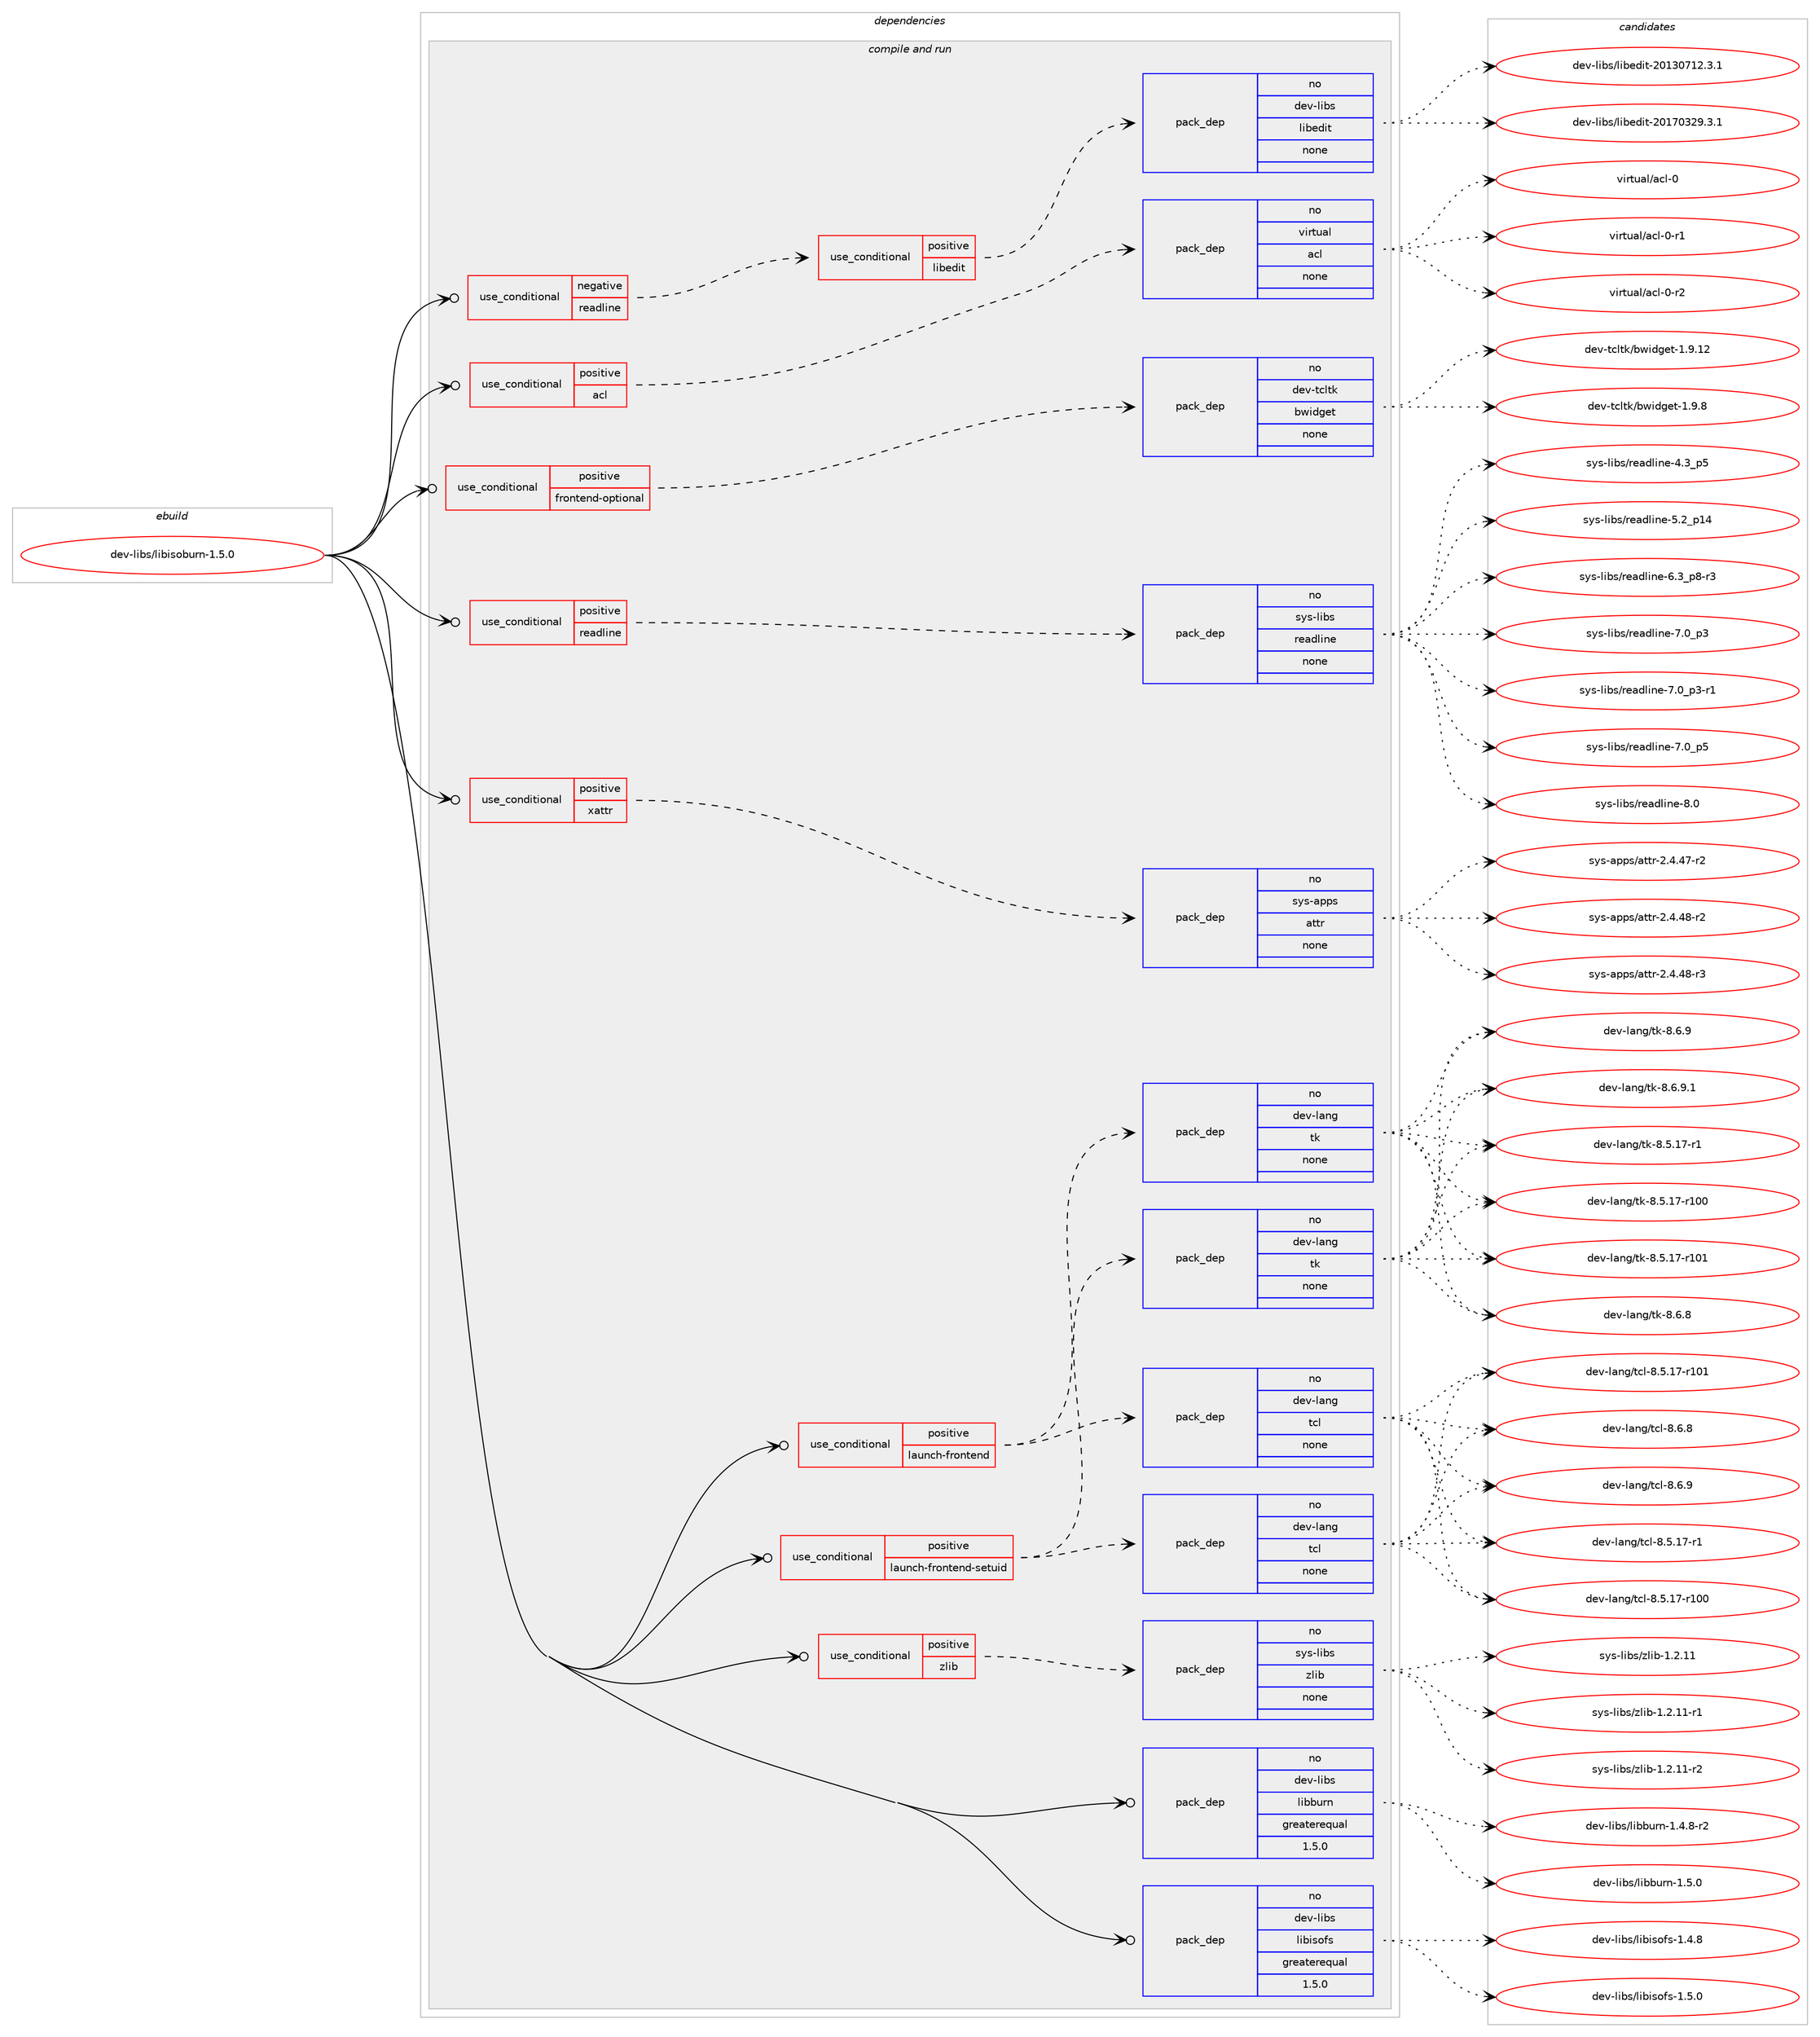 digraph prolog {

# *************
# Graph options
# *************

newrank=true;
concentrate=true;
compound=true;
graph [rankdir=LR,fontname=Helvetica,fontsize=10,ranksep=1.5];#, ranksep=2.5, nodesep=0.2];
edge  [arrowhead=vee];
node  [fontname=Helvetica,fontsize=10];

# **********
# The ebuild
# **********

subgraph cluster_leftcol {
color=gray;
rank=same;
label=<<i>ebuild</i>>;
id [label="dev-libs/libisoburn-1.5.0", color=red, width=4, href="../dev-libs/libisoburn-1.5.0.svg"];
}

# ****************
# The dependencies
# ****************

subgraph cluster_midcol {
color=gray;
label=<<i>dependencies</i>>;
subgraph cluster_compile {
fillcolor="#eeeeee";
style=filled;
label=<<i>compile</i>>;
}
subgraph cluster_compileandrun {
fillcolor="#eeeeee";
style=filled;
label=<<i>compile and run</i>>;
subgraph cond366100 {
dependency1368565 [label=<<TABLE BORDER="0" CELLBORDER="1" CELLSPACING="0" CELLPADDING="4"><TR><TD ROWSPAN="3" CELLPADDING="10">use_conditional</TD></TR><TR><TD>negative</TD></TR><TR><TD>readline</TD></TR></TABLE>>, shape=none, color=red];
subgraph cond366101 {
dependency1368566 [label=<<TABLE BORDER="0" CELLBORDER="1" CELLSPACING="0" CELLPADDING="4"><TR><TD ROWSPAN="3" CELLPADDING="10">use_conditional</TD></TR><TR><TD>positive</TD></TR><TR><TD>libedit</TD></TR></TABLE>>, shape=none, color=red];
subgraph pack979618 {
dependency1368567 [label=<<TABLE BORDER="0" CELLBORDER="1" CELLSPACING="0" CELLPADDING="4" WIDTH="220"><TR><TD ROWSPAN="6" CELLPADDING="30">pack_dep</TD></TR><TR><TD WIDTH="110">no</TD></TR><TR><TD>dev-libs</TD></TR><TR><TD>libedit</TD></TR><TR><TD>none</TD></TR><TR><TD></TD></TR></TABLE>>, shape=none, color=blue];
}
dependency1368566:e -> dependency1368567:w [weight=20,style="dashed",arrowhead="vee"];
}
dependency1368565:e -> dependency1368566:w [weight=20,style="dashed",arrowhead="vee"];
}
id:e -> dependency1368565:w [weight=20,style="solid",arrowhead="odotvee"];
subgraph cond366102 {
dependency1368568 [label=<<TABLE BORDER="0" CELLBORDER="1" CELLSPACING="0" CELLPADDING="4"><TR><TD ROWSPAN="3" CELLPADDING="10">use_conditional</TD></TR><TR><TD>positive</TD></TR><TR><TD>acl</TD></TR></TABLE>>, shape=none, color=red];
subgraph pack979619 {
dependency1368569 [label=<<TABLE BORDER="0" CELLBORDER="1" CELLSPACING="0" CELLPADDING="4" WIDTH="220"><TR><TD ROWSPAN="6" CELLPADDING="30">pack_dep</TD></TR><TR><TD WIDTH="110">no</TD></TR><TR><TD>virtual</TD></TR><TR><TD>acl</TD></TR><TR><TD>none</TD></TR><TR><TD></TD></TR></TABLE>>, shape=none, color=blue];
}
dependency1368568:e -> dependency1368569:w [weight=20,style="dashed",arrowhead="vee"];
}
id:e -> dependency1368568:w [weight=20,style="solid",arrowhead="odotvee"];
subgraph cond366103 {
dependency1368570 [label=<<TABLE BORDER="0" CELLBORDER="1" CELLSPACING="0" CELLPADDING="4"><TR><TD ROWSPAN="3" CELLPADDING="10">use_conditional</TD></TR><TR><TD>positive</TD></TR><TR><TD>frontend-optional</TD></TR></TABLE>>, shape=none, color=red];
subgraph pack979620 {
dependency1368571 [label=<<TABLE BORDER="0" CELLBORDER="1" CELLSPACING="0" CELLPADDING="4" WIDTH="220"><TR><TD ROWSPAN="6" CELLPADDING="30">pack_dep</TD></TR><TR><TD WIDTH="110">no</TD></TR><TR><TD>dev-tcltk</TD></TR><TR><TD>bwidget</TD></TR><TR><TD>none</TD></TR><TR><TD></TD></TR></TABLE>>, shape=none, color=blue];
}
dependency1368570:e -> dependency1368571:w [weight=20,style="dashed",arrowhead="vee"];
}
id:e -> dependency1368570:w [weight=20,style="solid",arrowhead="odotvee"];
subgraph cond366104 {
dependency1368572 [label=<<TABLE BORDER="0" CELLBORDER="1" CELLSPACING="0" CELLPADDING="4"><TR><TD ROWSPAN="3" CELLPADDING="10">use_conditional</TD></TR><TR><TD>positive</TD></TR><TR><TD>launch-frontend</TD></TR></TABLE>>, shape=none, color=red];
subgraph pack979621 {
dependency1368573 [label=<<TABLE BORDER="0" CELLBORDER="1" CELLSPACING="0" CELLPADDING="4" WIDTH="220"><TR><TD ROWSPAN="6" CELLPADDING="30">pack_dep</TD></TR><TR><TD WIDTH="110">no</TD></TR><TR><TD>dev-lang</TD></TR><TR><TD>tcl</TD></TR><TR><TD>none</TD></TR><TR><TD></TD></TR></TABLE>>, shape=none, color=blue];
}
dependency1368572:e -> dependency1368573:w [weight=20,style="dashed",arrowhead="vee"];
subgraph pack979622 {
dependency1368574 [label=<<TABLE BORDER="0" CELLBORDER="1" CELLSPACING="0" CELLPADDING="4" WIDTH="220"><TR><TD ROWSPAN="6" CELLPADDING="30">pack_dep</TD></TR><TR><TD WIDTH="110">no</TD></TR><TR><TD>dev-lang</TD></TR><TR><TD>tk</TD></TR><TR><TD>none</TD></TR><TR><TD></TD></TR></TABLE>>, shape=none, color=blue];
}
dependency1368572:e -> dependency1368574:w [weight=20,style="dashed",arrowhead="vee"];
}
id:e -> dependency1368572:w [weight=20,style="solid",arrowhead="odotvee"];
subgraph cond366105 {
dependency1368575 [label=<<TABLE BORDER="0" CELLBORDER="1" CELLSPACING="0" CELLPADDING="4"><TR><TD ROWSPAN="3" CELLPADDING="10">use_conditional</TD></TR><TR><TD>positive</TD></TR><TR><TD>launch-frontend-setuid</TD></TR></TABLE>>, shape=none, color=red];
subgraph pack979623 {
dependency1368576 [label=<<TABLE BORDER="0" CELLBORDER="1" CELLSPACING="0" CELLPADDING="4" WIDTH="220"><TR><TD ROWSPAN="6" CELLPADDING="30">pack_dep</TD></TR><TR><TD WIDTH="110">no</TD></TR><TR><TD>dev-lang</TD></TR><TR><TD>tcl</TD></TR><TR><TD>none</TD></TR><TR><TD></TD></TR></TABLE>>, shape=none, color=blue];
}
dependency1368575:e -> dependency1368576:w [weight=20,style="dashed",arrowhead="vee"];
subgraph pack979624 {
dependency1368577 [label=<<TABLE BORDER="0" CELLBORDER="1" CELLSPACING="0" CELLPADDING="4" WIDTH="220"><TR><TD ROWSPAN="6" CELLPADDING="30">pack_dep</TD></TR><TR><TD WIDTH="110">no</TD></TR><TR><TD>dev-lang</TD></TR><TR><TD>tk</TD></TR><TR><TD>none</TD></TR><TR><TD></TD></TR></TABLE>>, shape=none, color=blue];
}
dependency1368575:e -> dependency1368577:w [weight=20,style="dashed",arrowhead="vee"];
}
id:e -> dependency1368575:w [weight=20,style="solid",arrowhead="odotvee"];
subgraph cond366106 {
dependency1368578 [label=<<TABLE BORDER="0" CELLBORDER="1" CELLSPACING="0" CELLPADDING="4"><TR><TD ROWSPAN="3" CELLPADDING="10">use_conditional</TD></TR><TR><TD>positive</TD></TR><TR><TD>readline</TD></TR></TABLE>>, shape=none, color=red];
subgraph pack979625 {
dependency1368579 [label=<<TABLE BORDER="0" CELLBORDER="1" CELLSPACING="0" CELLPADDING="4" WIDTH="220"><TR><TD ROWSPAN="6" CELLPADDING="30">pack_dep</TD></TR><TR><TD WIDTH="110">no</TD></TR><TR><TD>sys-libs</TD></TR><TR><TD>readline</TD></TR><TR><TD>none</TD></TR><TR><TD></TD></TR></TABLE>>, shape=none, color=blue];
}
dependency1368578:e -> dependency1368579:w [weight=20,style="dashed",arrowhead="vee"];
}
id:e -> dependency1368578:w [weight=20,style="solid",arrowhead="odotvee"];
subgraph cond366107 {
dependency1368580 [label=<<TABLE BORDER="0" CELLBORDER="1" CELLSPACING="0" CELLPADDING="4"><TR><TD ROWSPAN="3" CELLPADDING="10">use_conditional</TD></TR><TR><TD>positive</TD></TR><TR><TD>xattr</TD></TR></TABLE>>, shape=none, color=red];
subgraph pack979626 {
dependency1368581 [label=<<TABLE BORDER="0" CELLBORDER="1" CELLSPACING="0" CELLPADDING="4" WIDTH="220"><TR><TD ROWSPAN="6" CELLPADDING="30">pack_dep</TD></TR><TR><TD WIDTH="110">no</TD></TR><TR><TD>sys-apps</TD></TR><TR><TD>attr</TD></TR><TR><TD>none</TD></TR><TR><TD></TD></TR></TABLE>>, shape=none, color=blue];
}
dependency1368580:e -> dependency1368581:w [weight=20,style="dashed",arrowhead="vee"];
}
id:e -> dependency1368580:w [weight=20,style="solid",arrowhead="odotvee"];
subgraph cond366108 {
dependency1368582 [label=<<TABLE BORDER="0" CELLBORDER="1" CELLSPACING="0" CELLPADDING="4"><TR><TD ROWSPAN="3" CELLPADDING="10">use_conditional</TD></TR><TR><TD>positive</TD></TR><TR><TD>zlib</TD></TR></TABLE>>, shape=none, color=red];
subgraph pack979627 {
dependency1368583 [label=<<TABLE BORDER="0" CELLBORDER="1" CELLSPACING="0" CELLPADDING="4" WIDTH="220"><TR><TD ROWSPAN="6" CELLPADDING="30">pack_dep</TD></TR><TR><TD WIDTH="110">no</TD></TR><TR><TD>sys-libs</TD></TR><TR><TD>zlib</TD></TR><TR><TD>none</TD></TR><TR><TD></TD></TR></TABLE>>, shape=none, color=blue];
}
dependency1368582:e -> dependency1368583:w [weight=20,style="dashed",arrowhead="vee"];
}
id:e -> dependency1368582:w [weight=20,style="solid",arrowhead="odotvee"];
subgraph pack979628 {
dependency1368584 [label=<<TABLE BORDER="0" CELLBORDER="1" CELLSPACING="0" CELLPADDING="4" WIDTH="220"><TR><TD ROWSPAN="6" CELLPADDING="30">pack_dep</TD></TR><TR><TD WIDTH="110">no</TD></TR><TR><TD>dev-libs</TD></TR><TR><TD>libburn</TD></TR><TR><TD>greaterequal</TD></TR><TR><TD>1.5.0</TD></TR></TABLE>>, shape=none, color=blue];
}
id:e -> dependency1368584:w [weight=20,style="solid",arrowhead="odotvee"];
subgraph pack979629 {
dependency1368585 [label=<<TABLE BORDER="0" CELLBORDER="1" CELLSPACING="0" CELLPADDING="4" WIDTH="220"><TR><TD ROWSPAN="6" CELLPADDING="30">pack_dep</TD></TR><TR><TD WIDTH="110">no</TD></TR><TR><TD>dev-libs</TD></TR><TR><TD>libisofs</TD></TR><TR><TD>greaterequal</TD></TR><TR><TD>1.5.0</TD></TR></TABLE>>, shape=none, color=blue];
}
id:e -> dependency1368585:w [weight=20,style="solid",arrowhead="odotvee"];
}
subgraph cluster_run {
fillcolor="#eeeeee";
style=filled;
label=<<i>run</i>>;
}
}

# **************
# The candidates
# **************

subgraph cluster_choices {
rank=same;
color=gray;
label=<<i>candidates</i>>;

subgraph choice979618 {
color=black;
nodesep=1;
choice1001011184510810598115471081059810110010511645504849514855495046514649 [label="dev-libs/libedit-20130712.3.1", color=red, width=4,href="../dev-libs/libedit-20130712.3.1.svg"];
choice1001011184510810598115471081059810110010511645504849554851505746514649 [label="dev-libs/libedit-20170329.3.1", color=red, width=4,href="../dev-libs/libedit-20170329.3.1.svg"];
dependency1368567:e -> choice1001011184510810598115471081059810110010511645504849514855495046514649:w [style=dotted,weight="100"];
dependency1368567:e -> choice1001011184510810598115471081059810110010511645504849554851505746514649:w [style=dotted,weight="100"];
}
subgraph choice979619 {
color=black;
nodesep=1;
choice118105114116117971084797991084548 [label="virtual/acl-0", color=red, width=4,href="../virtual/acl-0.svg"];
choice1181051141161179710847979910845484511449 [label="virtual/acl-0-r1", color=red, width=4,href="../virtual/acl-0-r1.svg"];
choice1181051141161179710847979910845484511450 [label="virtual/acl-0-r2", color=red, width=4,href="../virtual/acl-0-r2.svg"];
dependency1368569:e -> choice118105114116117971084797991084548:w [style=dotted,weight="100"];
dependency1368569:e -> choice1181051141161179710847979910845484511449:w [style=dotted,weight="100"];
dependency1368569:e -> choice1181051141161179710847979910845484511450:w [style=dotted,weight="100"];
}
subgraph choice979620 {
color=black;
nodesep=1;
choice1001011184511699108116107479811910510010310111645494657464950 [label="dev-tcltk/bwidget-1.9.12", color=red, width=4,href="../dev-tcltk/bwidget-1.9.12.svg"];
choice10010111845116991081161074798119105100103101116454946574656 [label="dev-tcltk/bwidget-1.9.8", color=red, width=4,href="../dev-tcltk/bwidget-1.9.8.svg"];
dependency1368571:e -> choice1001011184511699108116107479811910510010310111645494657464950:w [style=dotted,weight="100"];
dependency1368571:e -> choice10010111845116991081161074798119105100103101116454946574656:w [style=dotted,weight="100"];
}
subgraph choice979621 {
color=black;
nodesep=1;
choice10010111845108971101034711699108455646534649554511449 [label="dev-lang/tcl-8.5.17-r1", color=red, width=4,href="../dev-lang/tcl-8.5.17-r1.svg"];
choice100101118451089711010347116991084556465346495545114494848 [label="dev-lang/tcl-8.5.17-r100", color=red, width=4,href="../dev-lang/tcl-8.5.17-r100.svg"];
choice100101118451089711010347116991084556465346495545114494849 [label="dev-lang/tcl-8.5.17-r101", color=red, width=4,href="../dev-lang/tcl-8.5.17-r101.svg"];
choice10010111845108971101034711699108455646544656 [label="dev-lang/tcl-8.6.8", color=red, width=4,href="../dev-lang/tcl-8.6.8.svg"];
choice10010111845108971101034711699108455646544657 [label="dev-lang/tcl-8.6.9", color=red, width=4,href="../dev-lang/tcl-8.6.9.svg"];
dependency1368573:e -> choice10010111845108971101034711699108455646534649554511449:w [style=dotted,weight="100"];
dependency1368573:e -> choice100101118451089711010347116991084556465346495545114494848:w [style=dotted,weight="100"];
dependency1368573:e -> choice100101118451089711010347116991084556465346495545114494849:w [style=dotted,weight="100"];
dependency1368573:e -> choice10010111845108971101034711699108455646544656:w [style=dotted,weight="100"];
dependency1368573:e -> choice10010111845108971101034711699108455646544657:w [style=dotted,weight="100"];
}
subgraph choice979622 {
color=black;
nodesep=1;
choice100101118451089711010347116107455646534649554511449 [label="dev-lang/tk-8.5.17-r1", color=red, width=4,href="../dev-lang/tk-8.5.17-r1.svg"];
choice1001011184510897110103471161074556465346495545114494848 [label="dev-lang/tk-8.5.17-r100", color=red, width=4,href="../dev-lang/tk-8.5.17-r100.svg"];
choice1001011184510897110103471161074556465346495545114494849 [label="dev-lang/tk-8.5.17-r101", color=red, width=4,href="../dev-lang/tk-8.5.17-r101.svg"];
choice100101118451089711010347116107455646544656 [label="dev-lang/tk-8.6.8", color=red, width=4,href="../dev-lang/tk-8.6.8.svg"];
choice100101118451089711010347116107455646544657 [label="dev-lang/tk-8.6.9", color=red, width=4,href="../dev-lang/tk-8.6.9.svg"];
choice1001011184510897110103471161074556465446574649 [label="dev-lang/tk-8.6.9.1", color=red, width=4,href="../dev-lang/tk-8.6.9.1.svg"];
dependency1368574:e -> choice100101118451089711010347116107455646534649554511449:w [style=dotted,weight="100"];
dependency1368574:e -> choice1001011184510897110103471161074556465346495545114494848:w [style=dotted,weight="100"];
dependency1368574:e -> choice1001011184510897110103471161074556465346495545114494849:w [style=dotted,weight="100"];
dependency1368574:e -> choice100101118451089711010347116107455646544656:w [style=dotted,weight="100"];
dependency1368574:e -> choice100101118451089711010347116107455646544657:w [style=dotted,weight="100"];
dependency1368574:e -> choice1001011184510897110103471161074556465446574649:w [style=dotted,weight="100"];
}
subgraph choice979623 {
color=black;
nodesep=1;
choice10010111845108971101034711699108455646534649554511449 [label="dev-lang/tcl-8.5.17-r1", color=red, width=4,href="../dev-lang/tcl-8.5.17-r1.svg"];
choice100101118451089711010347116991084556465346495545114494848 [label="dev-lang/tcl-8.5.17-r100", color=red, width=4,href="../dev-lang/tcl-8.5.17-r100.svg"];
choice100101118451089711010347116991084556465346495545114494849 [label="dev-lang/tcl-8.5.17-r101", color=red, width=4,href="../dev-lang/tcl-8.5.17-r101.svg"];
choice10010111845108971101034711699108455646544656 [label="dev-lang/tcl-8.6.8", color=red, width=4,href="../dev-lang/tcl-8.6.8.svg"];
choice10010111845108971101034711699108455646544657 [label="dev-lang/tcl-8.6.9", color=red, width=4,href="../dev-lang/tcl-8.6.9.svg"];
dependency1368576:e -> choice10010111845108971101034711699108455646534649554511449:w [style=dotted,weight="100"];
dependency1368576:e -> choice100101118451089711010347116991084556465346495545114494848:w [style=dotted,weight="100"];
dependency1368576:e -> choice100101118451089711010347116991084556465346495545114494849:w [style=dotted,weight="100"];
dependency1368576:e -> choice10010111845108971101034711699108455646544656:w [style=dotted,weight="100"];
dependency1368576:e -> choice10010111845108971101034711699108455646544657:w [style=dotted,weight="100"];
}
subgraph choice979624 {
color=black;
nodesep=1;
choice100101118451089711010347116107455646534649554511449 [label="dev-lang/tk-8.5.17-r1", color=red, width=4,href="../dev-lang/tk-8.5.17-r1.svg"];
choice1001011184510897110103471161074556465346495545114494848 [label="dev-lang/tk-8.5.17-r100", color=red, width=4,href="../dev-lang/tk-8.5.17-r100.svg"];
choice1001011184510897110103471161074556465346495545114494849 [label="dev-lang/tk-8.5.17-r101", color=red, width=4,href="../dev-lang/tk-8.5.17-r101.svg"];
choice100101118451089711010347116107455646544656 [label="dev-lang/tk-8.6.8", color=red, width=4,href="../dev-lang/tk-8.6.8.svg"];
choice100101118451089711010347116107455646544657 [label="dev-lang/tk-8.6.9", color=red, width=4,href="../dev-lang/tk-8.6.9.svg"];
choice1001011184510897110103471161074556465446574649 [label="dev-lang/tk-8.6.9.1", color=red, width=4,href="../dev-lang/tk-8.6.9.1.svg"];
dependency1368577:e -> choice100101118451089711010347116107455646534649554511449:w [style=dotted,weight="100"];
dependency1368577:e -> choice1001011184510897110103471161074556465346495545114494848:w [style=dotted,weight="100"];
dependency1368577:e -> choice1001011184510897110103471161074556465346495545114494849:w [style=dotted,weight="100"];
dependency1368577:e -> choice100101118451089711010347116107455646544656:w [style=dotted,weight="100"];
dependency1368577:e -> choice100101118451089711010347116107455646544657:w [style=dotted,weight="100"];
dependency1368577:e -> choice1001011184510897110103471161074556465446574649:w [style=dotted,weight="100"];
}
subgraph choice979625 {
color=black;
nodesep=1;
choice11512111545108105981154711410197100108105110101455246519511253 [label="sys-libs/readline-4.3_p5", color=red, width=4,href="../sys-libs/readline-4.3_p5.svg"];
choice1151211154510810598115471141019710010810511010145534650951124952 [label="sys-libs/readline-5.2_p14", color=red, width=4,href="../sys-libs/readline-5.2_p14.svg"];
choice115121115451081059811547114101971001081051101014554465195112564511451 [label="sys-libs/readline-6.3_p8-r3", color=red, width=4,href="../sys-libs/readline-6.3_p8-r3.svg"];
choice11512111545108105981154711410197100108105110101455546489511251 [label="sys-libs/readline-7.0_p3", color=red, width=4,href="../sys-libs/readline-7.0_p3.svg"];
choice115121115451081059811547114101971001081051101014555464895112514511449 [label="sys-libs/readline-7.0_p3-r1", color=red, width=4,href="../sys-libs/readline-7.0_p3-r1.svg"];
choice11512111545108105981154711410197100108105110101455546489511253 [label="sys-libs/readline-7.0_p5", color=red, width=4,href="../sys-libs/readline-7.0_p5.svg"];
choice1151211154510810598115471141019710010810511010145564648 [label="sys-libs/readline-8.0", color=red, width=4,href="../sys-libs/readline-8.0.svg"];
dependency1368579:e -> choice11512111545108105981154711410197100108105110101455246519511253:w [style=dotted,weight="100"];
dependency1368579:e -> choice1151211154510810598115471141019710010810511010145534650951124952:w [style=dotted,weight="100"];
dependency1368579:e -> choice115121115451081059811547114101971001081051101014554465195112564511451:w [style=dotted,weight="100"];
dependency1368579:e -> choice11512111545108105981154711410197100108105110101455546489511251:w [style=dotted,weight="100"];
dependency1368579:e -> choice115121115451081059811547114101971001081051101014555464895112514511449:w [style=dotted,weight="100"];
dependency1368579:e -> choice11512111545108105981154711410197100108105110101455546489511253:w [style=dotted,weight="100"];
dependency1368579:e -> choice1151211154510810598115471141019710010810511010145564648:w [style=dotted,weight="100"];
}
subgraph choice979626 {
color=black;
nodesep=1;
choice11512111545971121121154797116116114455046524652554511450 [label="sys-apps/attr-2.4.47-r2", color=red, width=4,href="../sys-apps/attr-2.4.47-r2.svg"];
choice11512111545971121121154797116116114455046524652564511450 [label="sys-apps/attr-2.4.48-r2", color=red, width=4,href="../sys-apps/attr-2.4.48-r2.svg"];
choice11512111545971121121154797116116114455046524652564511451 [label="sys-apps/attr-2.4.48-r3", color=red, width=4,href="../sys-apps/attr-2.4.48-r3.svg"];
dependency1368581:e -> choice11512111545971121121154797116116114455046524652554511450:w [style=dotted,weight="100"];
dependency1368581:e -> choice11512111545971121121154797116116114455046524652564511450:w [style=dotted,weight="100"];
dependency1368581:e -> choice11512111545971121121154797116116114455046524652564511451:w [style=dotted,weight="100"];
}
subgraph choice979627 {
color=black;
nodesep=1;
choice1151211154510810598115471221081059845494650464949 [label="sys-libs/zlib-1.2.11", color=red, width=4,href="../sys-libs/zlib-1.2.11.svg"];
choice11512111545108105981154712210810598454946504649494511449 [label="sys-libs/zlib-1.2.11-r1", color=red, width=4,href="../sys-libs/zlib-1.2.11-r1.svg"];
choice11512111545108105981154712210810598454946504649494511450 [label="sys-libs/zlib-1.2.11-r2", color=red, width=4,href="../sys-libs/zlib-1.2.11-r2.svg"];
dependency1368583:e -> choice1151211154510810598115471221081059845494650464949:w [style=dotted,weight="100"];
dependency1368583:e -> choice11512111545108105981154712210810598454946504649494511449:w [style=dotted,weight="100"];
dependency1368583:e -> choice11512111545108105981154712210810598454946504649494511450:w [style=dotted,weight="100"];
}
subgraph choice979628 {
color=black;
nodesep=1;
choice10010111845108105981154710810598981171141104549465246564511450 [label="dev-libs/libburn-1.4.8-r2", color=red, width=4,href="../dev-libs/libburn-1.4.8-r2.svg"];
choice1001011184510810598115471081059898117114110454946534648 [label="dev-libs/libburn-1.5.0", color=red, width=4,href="../dev-libs/libburn-1.5.0.svg"];
dependency1368584:e -> choice10010111845108105981154710810598981171141104549465246564511450:w [style=dotted,weight="100"];
dependency1368584:e -> choice1001011184510810598115471081059898117114110454946534648:w [style=dotted,weight="100"];
}
subgraph choice979629 {
color=black;
nodesep=1;
choice10010111845108105981154710810598105115111102115454946524656 [label="dev-libs/libisofs-1.4.8", color=red, width=4,href="../dev-libs/libisofs-1.4.8.svg"];
choice10010111845108105981154710810598105115111102115454946534648 [label="dev-libs/libisofs-1.5.0", color=red, width=4,href="../dev-libs/libisofs-1.5.0.svg"];
dependency1368585:e -> choice10010111845108105981154710810598105115111102115454946524656:w [style=dotted,weight="100"];
dependency1368585:e -> choice10010111845108105981154710810598105115111102115454946534648:w [style=dotted,weight="100"];
}
}

}

